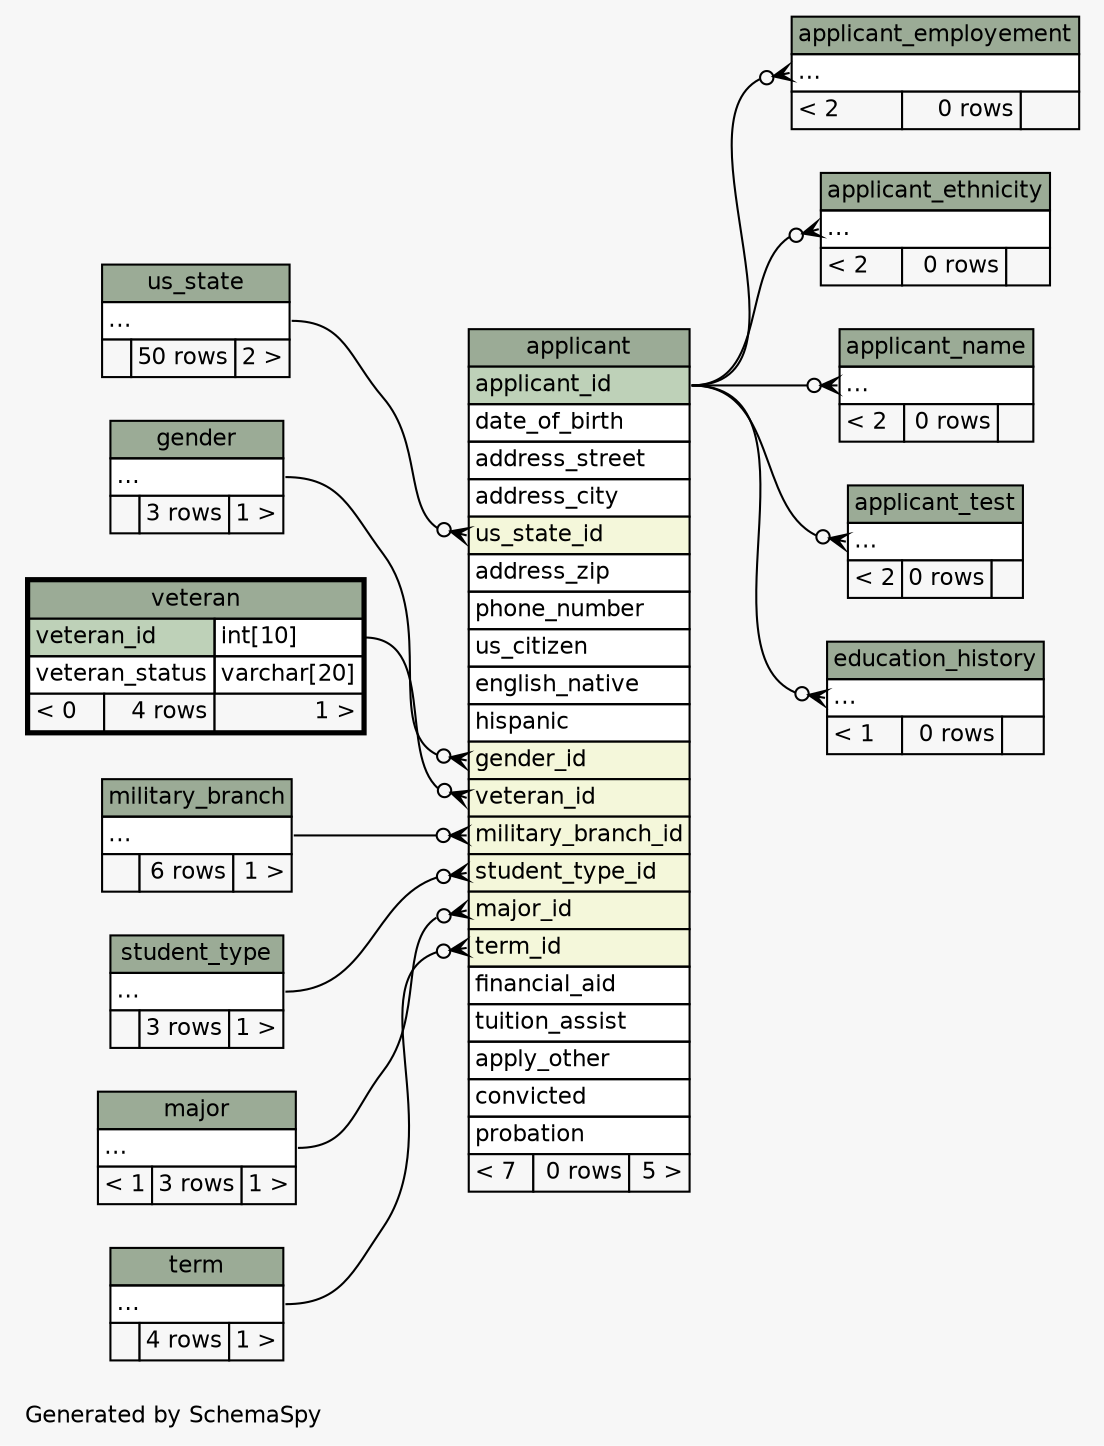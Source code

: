// dot 2.30.1 on Linux 3.10.0-229.11.1.el7.x86_64
// SchemaSpy rev 590
digraph "twoDegreesRelationshipsDiagram" {
  graph [
    rankdir="RL"
    bgcolor="#f7f7f7"
    label="\nGenerated by SchemaSpy"
    labeljust="l"
    nodesep="0.18"
    ranksep="0.46"
    fontname="Helvetica"
    fontsize="11"
  ];
  node [
    fontname="Helvetica"
    fontsize="11"
    shape="plaintext"
  ];
  edge [
    arrowsize="0.8"
  ];
  "applicant":"gender_id":w -> "gender":"elipses":e [arrowhead=none dir=back arrowtail=crowodot];
  "applicant":"major_id":w -> "major":"elipses":e [arrowhead=none dir=back arrowtail=crowodot];
  "applicant":"military_branch_id":w -> "military_branch":"elipses":e [arrowhead=none dir=back arrowtail=crowodot];
  "applicant":"student_type_id":w -> "student_type":"elipses":e [arrowhead=none dir=back arrowtail=crowodot];
  "applicant":"term_id":w -> "term":"elipses":e [arrowhead=none dir=back arrowtail=crowodot];
  "applicant":"us_state_id":w -> "us_state":"elipses":e [arrowhead=none dir=back arrowtail=crowodot];
  "applicant":"veteran_id":w -> "veteran":"veteran_id.type":e [arrowhead=none dir=back arrowtail=crowodot];
  "applicant_employement":"elipses":w -> "applicant":"applicant_id":e [arrowhead=none dir=back arrowtail=crowodot];
  "applicant_ethnicity":"elipses":w -> "applicant":"applicant_id":e [arrowhead=none dir=back arrowtail=crowodot];
  "applicant_name":"elipses":w -> "applicant":"applicant_id":e [arrowhead=none dir=back arrowtail=crowodot];
  "applicant_test":"elipses":w -> "applicant":"applicant_id":e [arrowhead=none dir=back arrowtail=crowodot];
  "education_history":"elipses":w -> "applicant":"applicant_id":e [arrowhead=none dir=back arrowtail=crowodot];
  "applicant" [
    label=<
    <TABLE BORDER="0" CELLBORDER="1" CELLSPACING="0" BGCOLOR="#ffffff">
      <TR><TD COLSPAN="3" BGCOLOR="#9bab96" ALIGN="CENTER">applicant</TD></TR>
      <TR><TD PORT="applicant_id" COLSPAN="3" BGCOLOR="#bed1b8" ALIGN="LEFT">applicant_id</TD></TR>
      <TR><TD PORT="date_of_birth" COLSPAN="3" ALIGN="LEFT">date_of_birth</TD></TR>
      <TR><TD PORT="address_street" COLSPAN="3" ALIGN="LEFT">address_street</TD></TR>
      <TR><TD PORT="address_city" COLSPAN="3" ALIGN="LEFT">address_city</TD></TR>
      <TR><TD PORT="us_state_id" COLSPAN="3" BGCOLOR="#f4f7da" ALIGN="LEFT">us_state_id</TD></TR>
      <TR><TD PORT="address_zip" COLSPAN="3" ALIGN="LEFT">address_zip</TD></TR>
      <TR><TD PORT="phone_number" COLSPAN="3" ALIGN="LEFT">phone_number</TD></TR>
      <TR><TD PORT="us_citizen" COLSPAN="3" ALIGN="LEFT">us_citizen</TD></TR>
      <TR><TD PORT="english_native" COLSPAN="3" ALIGN="LEFT">english_native</TD></TR>
      <TR><TD PORT="hispanic" COLSPAN="3" ALIGN="LEFT">hispanic</TD></TR>
      <TR><TD PORT="gender_id" COLSPAN="3" BGCOLOR="#f4f7da" ALIGN="LEFT">gender_id</TD></TR>
      <TR><TD PORT="veteran_id" COLSPAN="3" BGCOLOR="#f4f7da" ALIGN="LEFT">veteran_id</TD></TR>
      <TR><TD PORT="military_branch_id" COLSPAN="3" BGCOLOR="#f4f7da" ALIGN="LEFT">military_branch_id</TD></TR>
      <TR><TD PORT="student_type_id" COLSPAN="3" BGCOLOR="#f4f7da" ALIGN="LEFT">student_type_id</TD></TR>
      <TR><TD PORT="major_id" COLSPAN="3" BGCOLOR="#f4f7da" ALIGN="LEFT">major_id</TD></TR>
      <TR><TD PORT="term_id" COLSPAN="3" BGCOLOR="#f4f7da" ALIGN="LEFT">term_id</TD></TR>
      <TR><TD PORT="financial_aid" COLSPAN="3" ALIGN="LEFT">financial_aid</TD></TR>
      <TR><TD PORT="tuition_assist" COLSPAN="3" ALIGN="LEFT">tuition_assist</TD></TR>
      <TR><TD PORT="apply_other" COLSPAN="3" ALIGN="LEFT">apply_other</TD></TR>
      <TR><TD PORT="convicted" COLSPAN="3" ALIGN="LEFT">convicted</TD></TR>
      <TR><TD PORT="probation" COLSPAN="3" ALIGN="LEFT">probation</TD></TR>
      <TR><TD ALIGN="LEFT" BGCOLOR="#f7f7f7">&lt; 7</TD><TD ALIGN="RIGHT" BGCOLOR="#f7f7f7">0 rows</TD><TD ALIGN="RIGHT" BGCOLOR="#f7f7f7">5 &gt;</TD></TR>
    </TABLE>>
    URL="applicant.html"
    tooltip="applicant"
  ];
  "applicant_employement" [
    label=<
    <TABLE BORDER="0" CELLBORDER="1" CELLSPACING="0" BGCOLOR="#ffffff">
      <TR><TD COLSPAN="3" BGCOLOR="#9bab96" ALIGN="CENTER">applicant_employement</TD></TR>
      <TR><TD PORT="elipses" COLSPAN="3" ALIGN="LEFT">...</TD></TR>
      <TR><TD ALIGN="LEFT" BGCOLOR="#f7f7f7">&lt; 2</TD><TD ALIGN="RIGHT" BGCOLOR="#f7f7f7">0 rows</TD><TD ALIGN="RIGHT" BGCOLOR="#f7f7f7">  </TD></TR>
    </TABLE>>
    URL="applicant_employement.html"
    tooltip="applicant_employement"
  ];
  "applicant_ethnicity" [
    label=<
    <TABLE BORDER="0" CELLBORDER="1" CELLSPACING="0" BGCOLOR="#ffffff">
      <TR><TD COLSPAN="3" BGCOLOR="#9bab96" ALIGN="CENTER">applicant_ethnicity</TD></TR>
      <TR><TD PORT="elipses" COLSPAN="3" ALIGN="LEFT">...</TD></TR>
      <TR><TD ALIGN="LEFT" BGCOLOR="#f7f7f7">&lt; 2</TD><TD ALIGN="RIGHT" BGCOLOR="#f7f7f7">0 rows</TD><TD ALIGN="RIGHT" BGCOLOR="#f7f7f7">  </TD></TR>
    </TABLE>>
    URL="applicant_ethnicity.html"
    tooltip="applicant_ethnicity"
  ];
  "applicant_name" [
    label=<
    <TABLE BORDER="0" CELLBORDER="1" CELLSPACING="0" BGCOLOR="#ffffff">
      <TR><TD COLSPAN="3" BGCOLOR="#9bab96" ALIGN="CENTER">applicant_name</TD></TR>
      <TR><TD PORT="elipses" COLSPAN="3" ALIGN="LEFT">...</TD></TR>
      <TR><TD ALIGN="LEFT" BGCOLOR="#f7f7f7">&lt; 2</TD><TD ALIGN="RIGHT" BGCOLOR="#f7f7f7">0 rows</TD><TD ALIGN="RIGHT" BGCOLOR="#f7f7f7">  </TD></TR>
    </TABLE>>
    URL="applicant_name.html"
    tooltip="applicant_name"
  ];
  "applicant_test" [
    label=<
    <TABLE BORDER="0" CELLBORDER="1" CELLSPACING="0" BGCOLOR="#ffffff">
      <TR><TD COLSPAN="3" BGCOLOR="#9bab96" ALIGN="CENTER">applicant_test</TD></TR>
      <TR><TD PORT="elipses" COLSPAN="3" ALIGN="LEFT">...</TD></TR>
      <TR><TD ALIGN="LEFT" BGCOLOR="#f7f7f7">&lt; 2</TD><TD ALIGN="RIGHT" BGCOLOR="#f7f7f7">0 rows</TD><TD ALIGN="RIGHT" BGCOLOR="#f7f7f7">  </TD></TR>
    </TABLE>>
    URL="applicant_test.html"
    tooltip="applicant_test"
  ];
  "education_history" [
    label=<
    <TABLE BORDER="0" CELLBORDER="1" CELLSPACING="0" BGCOLOR="#ffffff">
      <TR><TD COLSPAN="3" BGCOLOR="#9bab96" ALIGN="CENTER">education_history</TD></TR>
      <TR><TD PORT="elipses" COLSPAN="3" ALIGN="LEFT">...</TD></TR>
      <TR><TD ALIGN="LEFT" BGCOLOR="#f7f7f7">&lt; 1</TD><TD ALIGN="RIGHT" BGCOLOR="#f7f7f7">0 rows</TD><TD ALIGN="RIGHT" BGCOLOR="#f7f7f7">  </TD></TR>
    </TABLE>>
    URL="education_history.html"
    tooltip="education_history"
  ];
  "gender" [
    label=<
    <TABLE BORDER="0" CELLBORDER="1" CELLSPACING="0" BGCOLOR="#ffffff">
      <TR><TD COLSPAN="3" BGCOLOR="#9bab96" ALIGN="CENTER">gender</TD></TR>
      <TR><TD PORT="elipses" COLSPAN="3" ALIGN="LEFT">...</TD></TR>
      <TR><TD ALIGN="LEFT" BGCOLOR="#f7f7f7">  </TD><TD ALIGN="RIGHT" BGCOLOR="#f7f7f7">3 rows</TD><TD ALIGN="RIGHT" BGCOLOR="#f7f7f7">1 &gt;</TD></TR>
    </TABLE>>
    URL="gender.html"
    tooltip="gender"
  ];
  "major" [
    label=<
    <TABLE BORDER="0" CELLBORDER="1" CELLSPACING="0" BGCOLOR="#ffffff">
      <TR><TD COLSPAN="3" BGCOLOR="#9bab96" ALIGN="CENTER">major</TD></TR>
      <TR><TD PORT="elipses" COLSPAN="3" ALIGN="LEFT">...</TD></TR>
      <TR><TD ALIGN="LEFT" BGCOLOR="#f7f7f7">&lt; 1</TD><TD ALIGN="RIGHT" BGCOLOR="#f7f7f7">3 rows</TD><TD ALIGN="RIGHT" BGCOLOR="#f7f7f7">1 &gt;</TD></TR>
    </TABLE>>
    URL="major.html"
    tooltip="major"
  ];
  "military_branch" [
    label=<
    <TABLE BORDER="0" CELLBORDER="1" CELLSPACING="0" BGCOLOR="#ffffff">
      <TR><TD COLSPAN="3" BGCOLOR="#9bab96" ALIGN="CENTER">military_branch</TD></TR>
      <TR><TD PORT="elipses" COLSPAN="3" ALIGN="LEFT">...</TD></TR>
      <TR><TD ALIGN="LEFT" BGCOLOR="#f7f7f7">  </TD><TD ALIGN="RIGHT" BGCOLOR="#f7f7f7">6 rows</TD><TD ALIGN="RIGHT" BGCOLOR="#f7f7f7">1 &gt;</TD></TR>
    </TABLE>>
    URL="military_branch.html"
    tooltip="military_branch"
  ];
  "student_type" [
    label=<
    <TABLE BORDER="0" CELLBORDER="1" CELLSPACING="0" BGCOLOR="#ffffff">
      <TR><TD COLSPAN="3" BGCOLOR="#9bab96" ALIGN="CENTER">student_type</TD></TR>
      <TR><TD PORT="elipses" COLSPAN="3" ALIGN="LEFT">...</TD></TR>
      <TR><TD ALIGN="LEFT" BGCOLOR="#f7f7f7">  </TD><TD ALIGN="RIGHT" BGCOLOR="#f7f7f7">3 rows</TD><TD ALIGN="RIGHT" BGCOLOR="#f7f7f7">1 &gt;</TD></TR>
    </TABLE>>
    URL="student_type.html"
    tooltip="student_type"
  ];
  "term" [
    label=<
    <TABLE BORDER="0" CELLBORDER="1" CELLSPACING="0" BGCOLOR="#ffffff">
      <TR><TD COLSPAN="3" BGCOLOR="#9bab96" ALIGN="CENTER">term</TD></TR>
      <TR><TD PORT="elipses" COLSPAN="3" ALIGN="LEFT">...</TD></TR>
      <TR><TD ALIGN="LEFT" BGCOLOR="#f7f7f7">  </TD><TD ALIGN="RIGHT" BGCOLOR="#f7f7f7">4 rows</TD><TD ALIGN="RIGHT" BGCOLOR="#f7f7f7">1 &gt;</TD></TR>
    </TABLE>>
    URL="term.html"
    tooltip="term"
  ];
  "us_state" [
    label=<
    <TABLE BORDER="0" CELLBORDER="1" CELLSPACING="0" BGCOLOR="#ffffff">
      <TR><TD COLSPAN="3" BGCOLOR="#9bab96" ALIGN="CENTER">us_state</TD></TR>
      <TR><TD PORT="elipses" COLSPAN="3" ALIGN="LEFT">...</TD></TR>
      <TR><TD ALIGN="LEFT" BGCOLOR="#f7f7f7">  </TD><TD ALIGN="RIGHT" BGCOLOR="#f7f7f7">50 rows</TD><TD ALIGN="RIGHT" BGCOLOR="#f7f7f7">2 &gt;</TD></TR>
    </TABLE>>
    URL="us_state.html"
    tooltip="us_state"
  ];
  "veteran" [
    label=<
    <TABLE BORDER="2" CELLBORDER="1" CELLSPACING="0" BGCOLOR="#ffffff">
      <TR><TD COLSPAN="3" BGCOLOR="#9bab96" ALIGN="CENTER">veteran</TD></TR>
      <TR><TD PORT="veteran_id" COLSPAN="2" BGCOLOR="#bed1b8" ALIGN="LEFT">veteran_id</TD><TD PORT="veteran_id.type" ALIGN="LEFT">int[10]</TD></TR>
      <TR><TD PORT="veteran_status" COLSPAN="2" ALIGN="LEFT">veteran_status</TD><TD PORT="veteran_status.type" ALIGN="LEFT">varchar[20]</TD></TR>
      <TR><TD ALIGN="LEFT" BGCOLOR="#f7f7f7">&lt; 0</TD><TD ALIGN="RIGHT" BGCOLOR="#f7f7f7">4 rows</TD><TD ALIGN="RIGHT" BGCOLOR="#f7f7f7">1 &gt;</TD></TR>
    </TABLE>>
    URL="veteran.html"
    tooltip="veteran"
  ];
}
